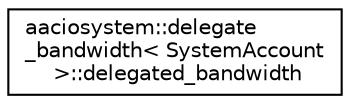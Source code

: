 digraph "Graphical Class Hierarchy"
{
  edge [fontname="Helvetica",fontsize="10",labelfontname="Helvetica",labelfontsize="10"];
  node [fontname="Helvetica",fontsize="10",shape=record];
  rankdir="LR";
  Node0 [label="aaciosystem::delegate\l_bandwidth\< SystemAccount\l \>::delegated_bandwidth",height=0.2,width=0.4,color="black", fillcolor="white", style="filled",URL="$structaaciosystem_1_1delegate__bandwidth_1_1delegated__bandwidth.html"];
}
